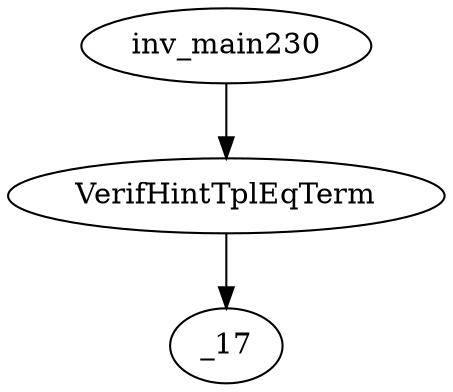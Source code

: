 digraph dag {
0 [label="inv_main230"];
1 [label="VerifHintTplEqTerm"];
2 [label="_17"];
0->1
1 -> 2
}
